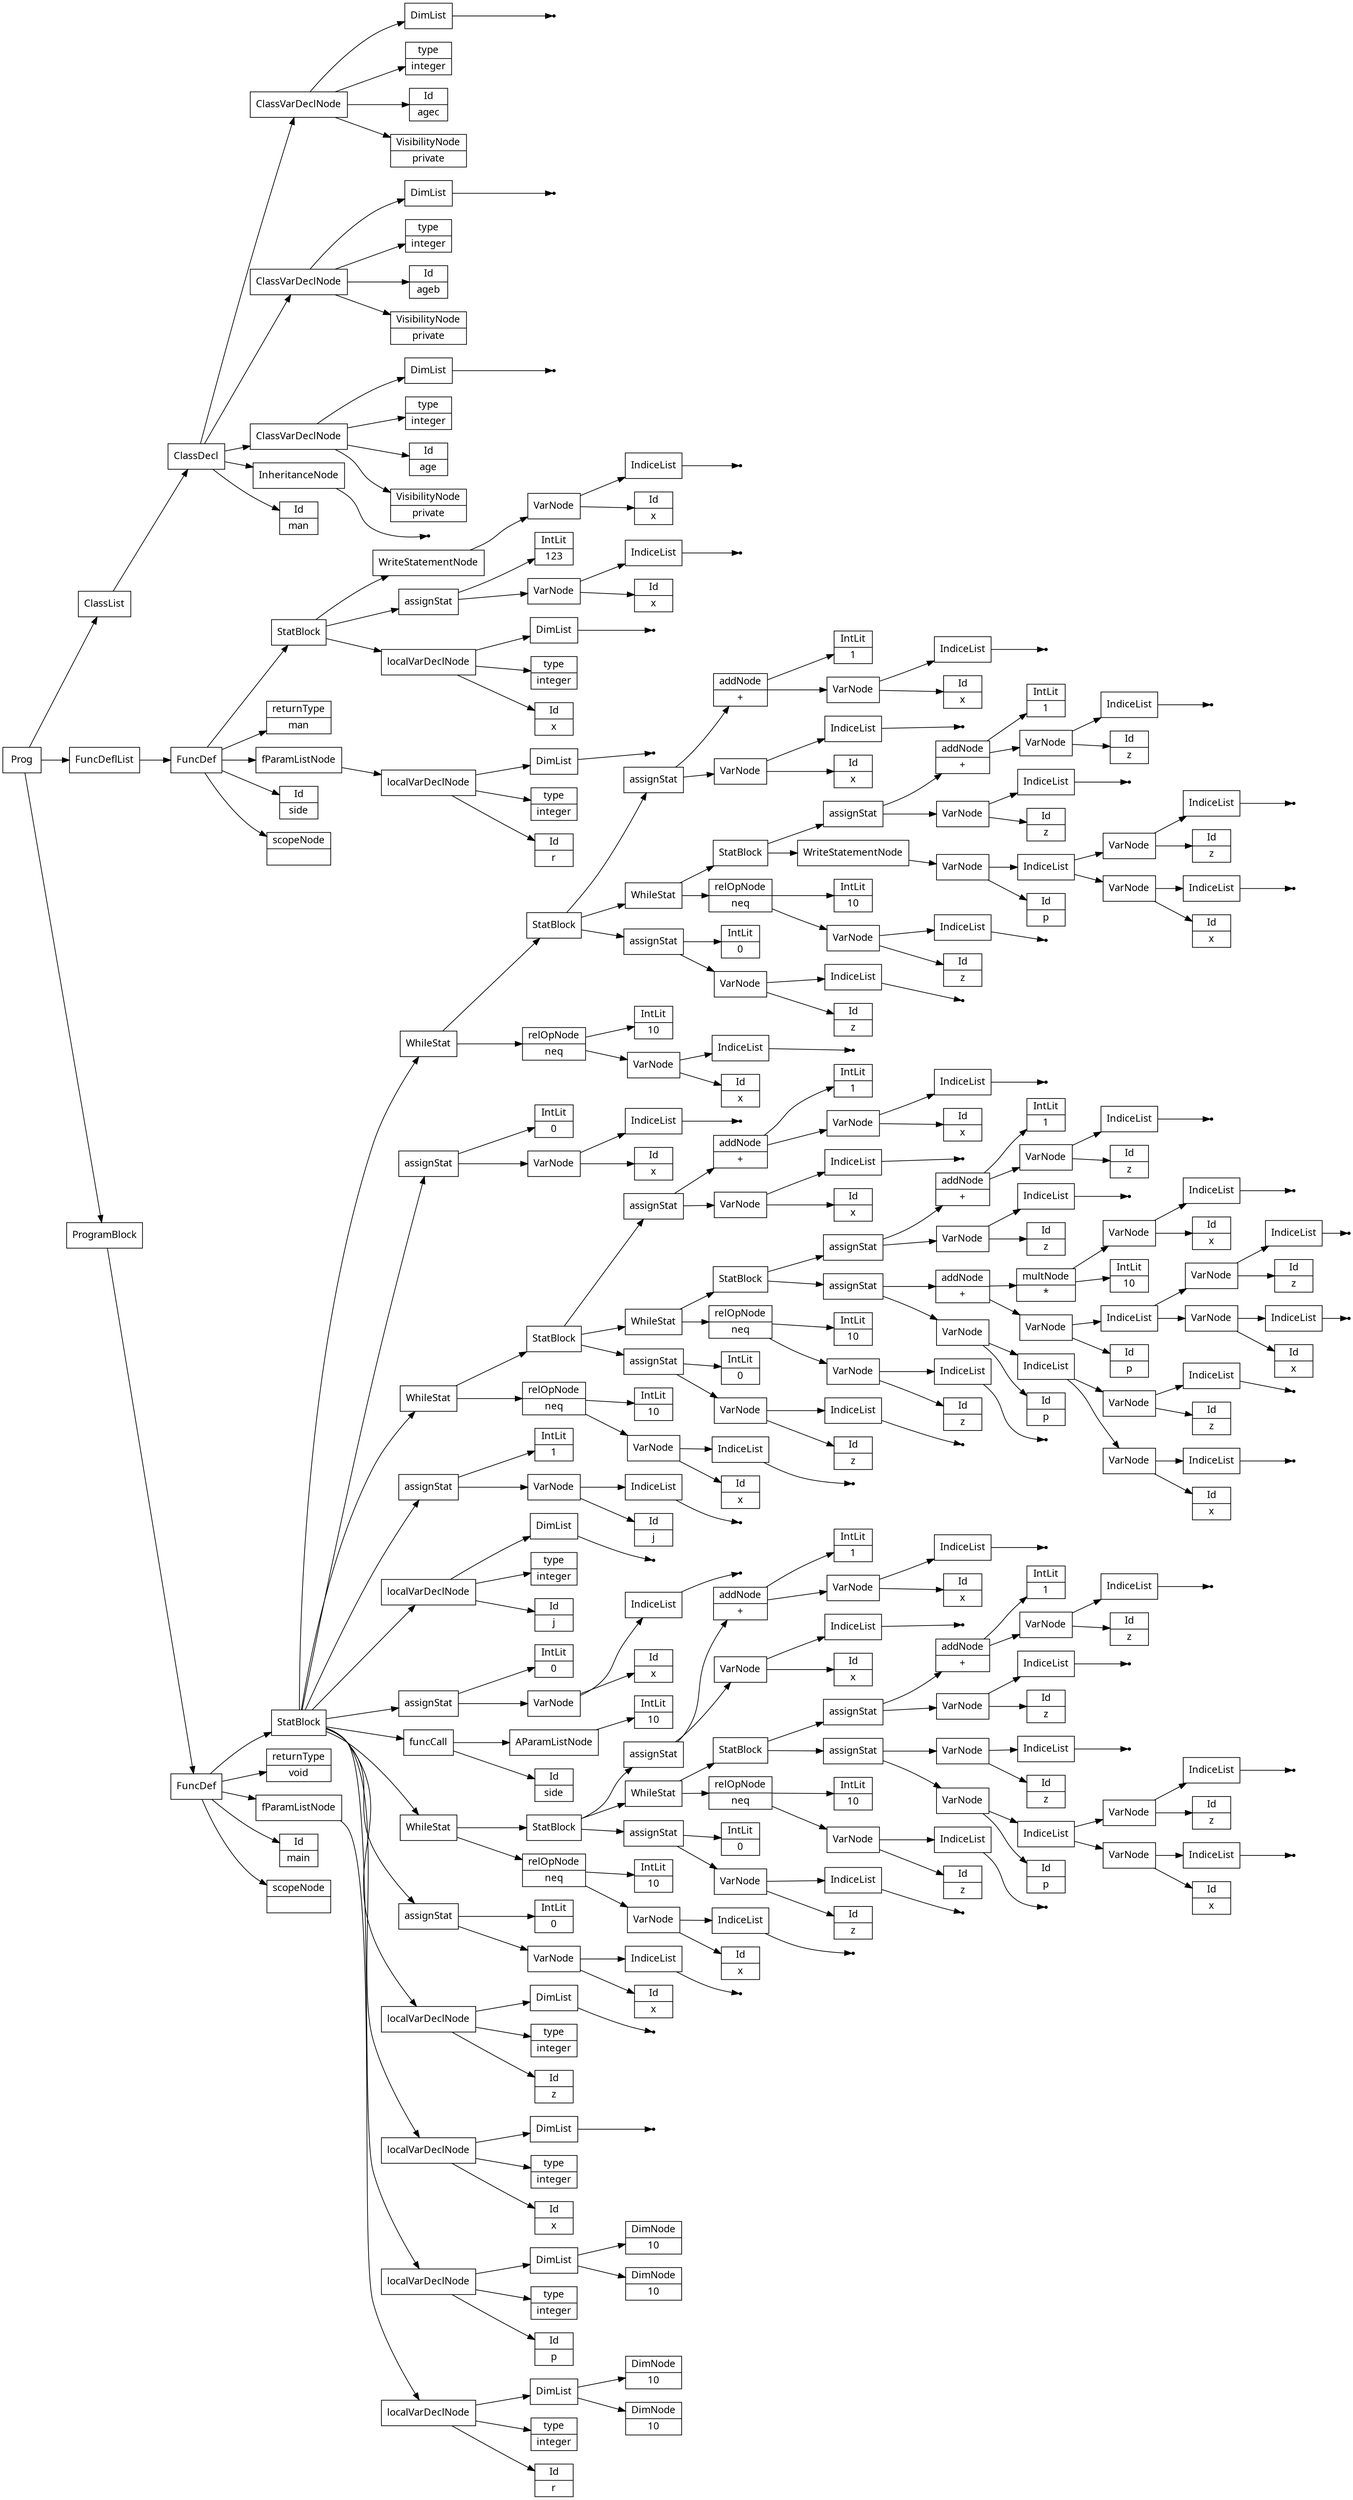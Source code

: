 digraph AST {
node [shape=record];
 node [fontname=Sans];charset="UTF-8" splines=true splines=spline rankdir =LR ordering="out"
1[label="scopeNode| "];
3[label="Id|r"];
4[label="type|integer"];
6[label="DimNode|10"];
7[label="DimNode|10"];
8[label="DimList"];
8->7;
8->6;
9[label="localVarDeclNode"];
9->8;
9->4;
9->3;
10[label="fParamListNode"];
10->9;
11[label="returnType|void"];
13[label="Id|p"];
14[label="type|integer"];
16[label="DimNode|10"];
17[label="DimNode|10"];
18[label="DimList"];
18->17;
18->16;
19[label="localVarDeclNode"];
19->18;
19->14;
19->13;
20[label="Id|x"];
21[label="type|integer"];
none23[shape="point"];
24[label="DimList"];
24->none23;
25[label="localVarDeclNode"];
25->24;
25->21;
25->20;
26[label="Id|z"];
27[label="type|integer"];
none29[shape="point"];
30[label="DimList"];
30->none29;
31[label="localVarDeclNode"];
31->30;
31->27;
31->26;
32[label="Id|x"];
none34[shape="point"];
35[label="IndiceList"];
35->none34;
36[label="VarNode"];
36->35;
36->32;
37[label="IntLit|0"];
38[label="assignStat"];
38->37;
38->36;
39[label="Id|x"];
none41[shape="point"];
42[label="IndiceList"];
42->none41;
43[label="VarNode"];
43->42;
43->39;
44[label="relOpNode|neq"];
45[label="IntLit|10"];
44->45;
44->43;
47[label="Id|z"];
none49[shape="point"];
50[label="IndiceList"];
50->none49;
51[label="VarNode"];
51->50;
51->47;
52[label="IntLit|0"];
53[label="assignStat"];
53->52;
53->51;
54[label="Id|z"];
none56[shape="point"];
57[label="IndiceList"];
57->none56;
58[label="VarNode"];
58->57;
58->54;
59[label="relOpNode|neq"];
60[label="IntLit|10"];
59->60;
59->58;
62[label="Id|p"];
64[label="Id|x"];
none66[shape="point"];
67[label="IndiceList"];
67->none66;
68[label="VarNode"];
68->67;
68->64;
69[label="Id|z"];
none71[shape="point"];
72[label="IndiceList"];
72->none71;
73[label="VarNode"];
73->72;
73->69;
74[label="IndiceList"];
74->73;
74->68;
75[label="VarNode"];
75->74;
75->62;
76[label="Id|z"];
none78[shape="point"];
79[label="IndiceList"];
79->none78;
80[label="VarNode"];
80->79;
80->76;
81[label="assignStat"];
81->80;
81->75;
82[label="Id|z"];
none84[shape="point"];
85[label="IndiceList"];
85->none84;
86[label="VarNode"];
86->85;
86->82;
87[label="Id|z"];
none89[shape="point"];
90[label="IndiceList"];
90->none89;
91[label="VarNode"];
91->90;
91->87;
92[label="addNode|+"];
93[label="IntLit|1"];
92->93;
92->91;
94[label="assignStat"];
94->92;
94->86;
95[label="StatBlock"];
95->94;
95->81;
96[label="WhileStat"];
96->95;
96->59;
97[label="Id|x"];
none99[shape="point"];
100[label="IndiceList"];
100->none99;
101[label="VarNode"];
101->100;
101->97;
102[label="Id|x"];
none104[shape="point"];
105[label="IndiceList"];
105->none104;
106[label="VarNode"];
106->105;
106->102;
107[label="addNode|+"];
108[label="IntLit|1"];
107->108;
107->106;
109[label="assignStat"];
109->107;
109->101;
110[label="StatBlock"];
110->109;
110->96;
110->53;
111[label="WhileStat"];
111->110;
111->44;
112[label="Id|side"];
114[label="IntLit|10"];
115[label="AParamListNode"];
115->114;
116[label="funcCall"];
116->115;
116->112;
117[label="Id|x"];
none119[shape="point"];
120[label="IndiceList"];
120->none119;
121[label="VarNode"];
121->120;
121->117;
122[label="IntLit|0"];
123[label="assignStat"];
123->122;
123->121;
124[label="Id|j"];
125[label="type|integer"];
none127[shape="point"];
128[label="DimList"];
128->none127;
129[label="localVarDeclNode"];
129->128;
129->125;
129->124;
130[label="Id|j"];
none132[shape="point"];
133[label="IndiceList"];
133->none132;
134[label="VarNode"];
134->133;
134->130;
135[label="IntLit|1"];
136[label="assignStat"];
136->135;
136->134;
137[label="Id|x"];
none139[shape="point"];
140[label="IndiceList"];
140->none139;
141[label="VarNode"];
141->140;
141->137;
142[label="relOpNode|neq"];
143[label="IntLit|10"];
142->143;
142->141;
145[label="Id|z"];
none147[shape="point"];
148[label="IndiceList"];
148->none147;
149[label="VarNode"];
149->148;
149->145;
150[label="IntLit|0"];
151[label="assignStat"];
151->150;
151->149;
152[label="Id|z"];
none154[shape="point"];
155[label="IndiceList"];
155->none154;
156[label="VarNode"];
156->155;
156->152;
157[label="relOpNode|neq"];
158[label="IntLit|10"];
157->158;
157->156;
160[label="Id|p"];
162[label="Id|x"];
none164[shape="point"];
165[label="IndiceList"];
165->none164;
166[label="VarNode"];
166->165;
166->162;
167[label="Id|z"];
none169[shape="point"];
170[label="IndiceList"];
170->none169;
171[label="VarNode"];
171->170;
171->167;
172[label="IndiceList"];
172->171;
172->166;
173[label="VarNode"];
173->172;
173->160;
174[label="Id|p"];
176[label="Id|x"];
none178[shape="point"];
179[label="IndiceList"];
179->none178;
180[label="VarNode"];
180->179;
180->176;
181[label="Id|z"];
none183[shape="point"];
184[label="IndiceList"];
184->none183;
185[label="VarNode"];
185->184;
185->181;
186[label="IndiceList"];
186->185;
186->180;
187[label="VarNode"];
187->186;
187->174;
188[label="addNode|+"];
189[label="IntLit|10"];
190[label="multNode|*"];
191[label="Id|x"];
none193[shape="point"];
194[label="IndiceList"];
194->none193;
195[label="VarNode"];
195->194;
195->191;
190->195;
190->189;
188->190;
188->187;
196[label="assignStat"];
196->188;
196->173;
197[label="Id|z"];
none199[shape="point"];
200[label="IndiceList"];
200->none199;
201[label="VarNode"];
201->200;
201->197;
202[label="Id|z"];
none204[shape="point"];
205[label="IndiceList"];
205->none204;
206[label="VarNode"];
206->205;
206->202;
207[label="addNode|+"];
208[label="IntLit|1"];
207->208;
207->206;
209[label="assignStat"];
209->207;
209->201;
210[label="StatBlock"];
210->209;
210->196;
211[label="WhileStat"];
211->210;
211->157;
212[label="Id|x"];
none214[shape="point"];
215[label="IndiceList"];
215->none214;
216[label="VarNode"];
216->215;
216->212;
217[label="Id|x"];
none219[shape="point"];
220[label="IndiceList"];
220->none219;
221[label="VarNode"];
221->220;
221->217;
222[label="addNode|+"];
223[label="IntLit|1"];
222->223;
222->221;
224[label="assignStat"];
224->222;
224->216;
225[label="StatBlock"];
225->224;
225->211;
225->151;
226[label="WhileStat"];
226->225;
226->142;
227[label="Id|x"];
none229[shape="point"];
230[label="IndiceList"];
230->none229;
231[label="VarNode"];
231->230;
231->227;
232[label="IntLit|0"];
233[label="assignStat"];
233->232;
233->231;
234[label="Id|x"];
none236[shape="point"];
237[label="IndiceList"];
237->none236;
238[label="VarNode"];
238->237;
238->234;
239[label="relOpNode|neq"];
240[label="IntLit|10"];
239->240;
239->238;
242[label="Id|z"];
none244[shape="point"];
245[label="IndiceList"];
245->none244;
246[label="VarNode"];
246->245;
246->242;
247[label="IntLit|0"];
248[label="assignStat"];
248->247;
248->246;
249[label="Id|z"];
none251[shape="point"];
252[label="IndiceList"];
252->none251;
253[label="VarNode"];
253->252;
253->249;
254[label="relOpNode|neq"];
255[label="IntLit|10"];
254->255;
254->253;
257[label="Id|p"];
259[label="Id|x"];
none261[shape="point"];
262[label="IndiceList"];
262->none261;
263[label="VarNode"];
263->262;
263->259;
264[label="Id|z"];
none266[shape="point"];
267[label="IndiceList"];
267->none266;
268[label="VarNode"];
268->267;
268->264;
269[label="IndiceList"];
269->268;
269->263;
270[label="VarNode"];
270->269;
270->257;
271[label="WriteStatementNode"];
271->270;
272[label="Id|z"];
none274[shape="point"];
275[label="IndiceList"];
275->none274;
276[label="VarNode"];
276->275;
276->272;
277[label="Id|z"];
none279[shape="point"];
280[label="IndiceList"];
280->none279;
281[label="VarNode"];
281->280;
281->277;
282[label="addNode|+"];
283[label="IntLit|1"];
282->283;
282->281;
284[label="assignStat"];
284->282;
284->276;
285[label="StatBlock"];
285->284;
285->271;
286[label="WhileStat"];
286->285;
286->254;
287[label="Id|x"];
none289[shape="point"];
290[label="IndiceList"];
290->none289;
291[label="VarNode"];
291->290;
291->287;
292[label="Id|x"];
none294[shape="point"];
295[label="IndiceList"];
295->none294;
296[label="VarNode"];
296->295;
296->292;
297[label="addNode|+"];
298[label="IntLit|1"];
297->298;
297->296;
299[label="assignStat"];
299->297;
299->291;
300[label="StatBlock"];
300->299;
300->286;
300->248;
301[label="WhileStat"];
301->300;
301->239;
302[label="StatBlock"];
302->301;
302->233;
302->226;
302->136;
302->129;
302->123;
302->116;
302->111;
302->38;
302->31;
302->25;
302->19;
303[label="FuncDef"];
0[label="Id|main"];
303->302;
303->11;
303->10;
303->0;
303->1;
305[label="scopeNode| "];
307[label="Id|r"];
308[label="type|integer"];
none310[shape="point"];
311[label="DimList"];
311->none310;
312[label="localVarDeclNode"];
312->311;
312->308;
312->307;
313[label="fParamListNode"];
313->312;
314[label="returnType|man"];
316[label="Id|x"];
317[label="type|integer"];
none319[shape="point"];
320[label="DimList"];
320->none319;
321[label="localVarDeclNode"];
321->320;
321->317;
321->316;
322[label="Id|x"];
none324[shape="point"];
325[label="IndiceList"];
325->none324;
326[label="VarNode"];
326->325;
326->322;
327[label="IntLit|123"];
328[label="assignStat"];
328->327;
328->326;
329[label="Id|x"];
none331[shape="point"];
332[label="IndiceList"];
332->none331;
333[label="VarNode"];
333->332;
333->329;
334[label="WriteStatementNode"];
334->333;
335[label="StatBlock"];
335->334;
335->328;
335->321;
336[label="FuncDef"];
304[label="Id|side"];
336->335;
336->314;
336->313;
336->304;
336->305;
337[label="Id|man"];
none339[shape="point"];
340[label="InheritanceNode"];
340->none339;
341[label="VisibilityNode|private"];
342[label="Id|age"];
343[label="type|integer"];
none345[shape="point"];
346[label="DimList"];
346->none345;
347[label="ClassVarDeclNode"];
347->346;
347->343;
347->342;
347->341;
348[label="VisibilityNode|private"];
349[label="Id|ageb"];
350[label="type|integer"];
none352[shape="point"];
353[label="DimList"];
353->none352;
354[label="ClassVarDeclNode"];
354->353;
354->350;
354->349;
354->348;
355[label="VisibilityNode|private"];
356[label="Id|agec"];
357[label="type|integer"];
none359[shape="point"];
360[label="DimList"];
360->none359;
361[label="ClassVarDeclNode"];
361->360;
361->357;
361->356;
361->355;
362[label="ClassDecl"];
362->361;
362->354;
362->347;
362->340;
362->337;
363[label="ClassList"];
364[label="FuncDeflList"];
365[label="Prog"];
366[label="ProgramBlock"];
363->362;
364->336;
366->303;
365->363;
365->364;
365->366;
}